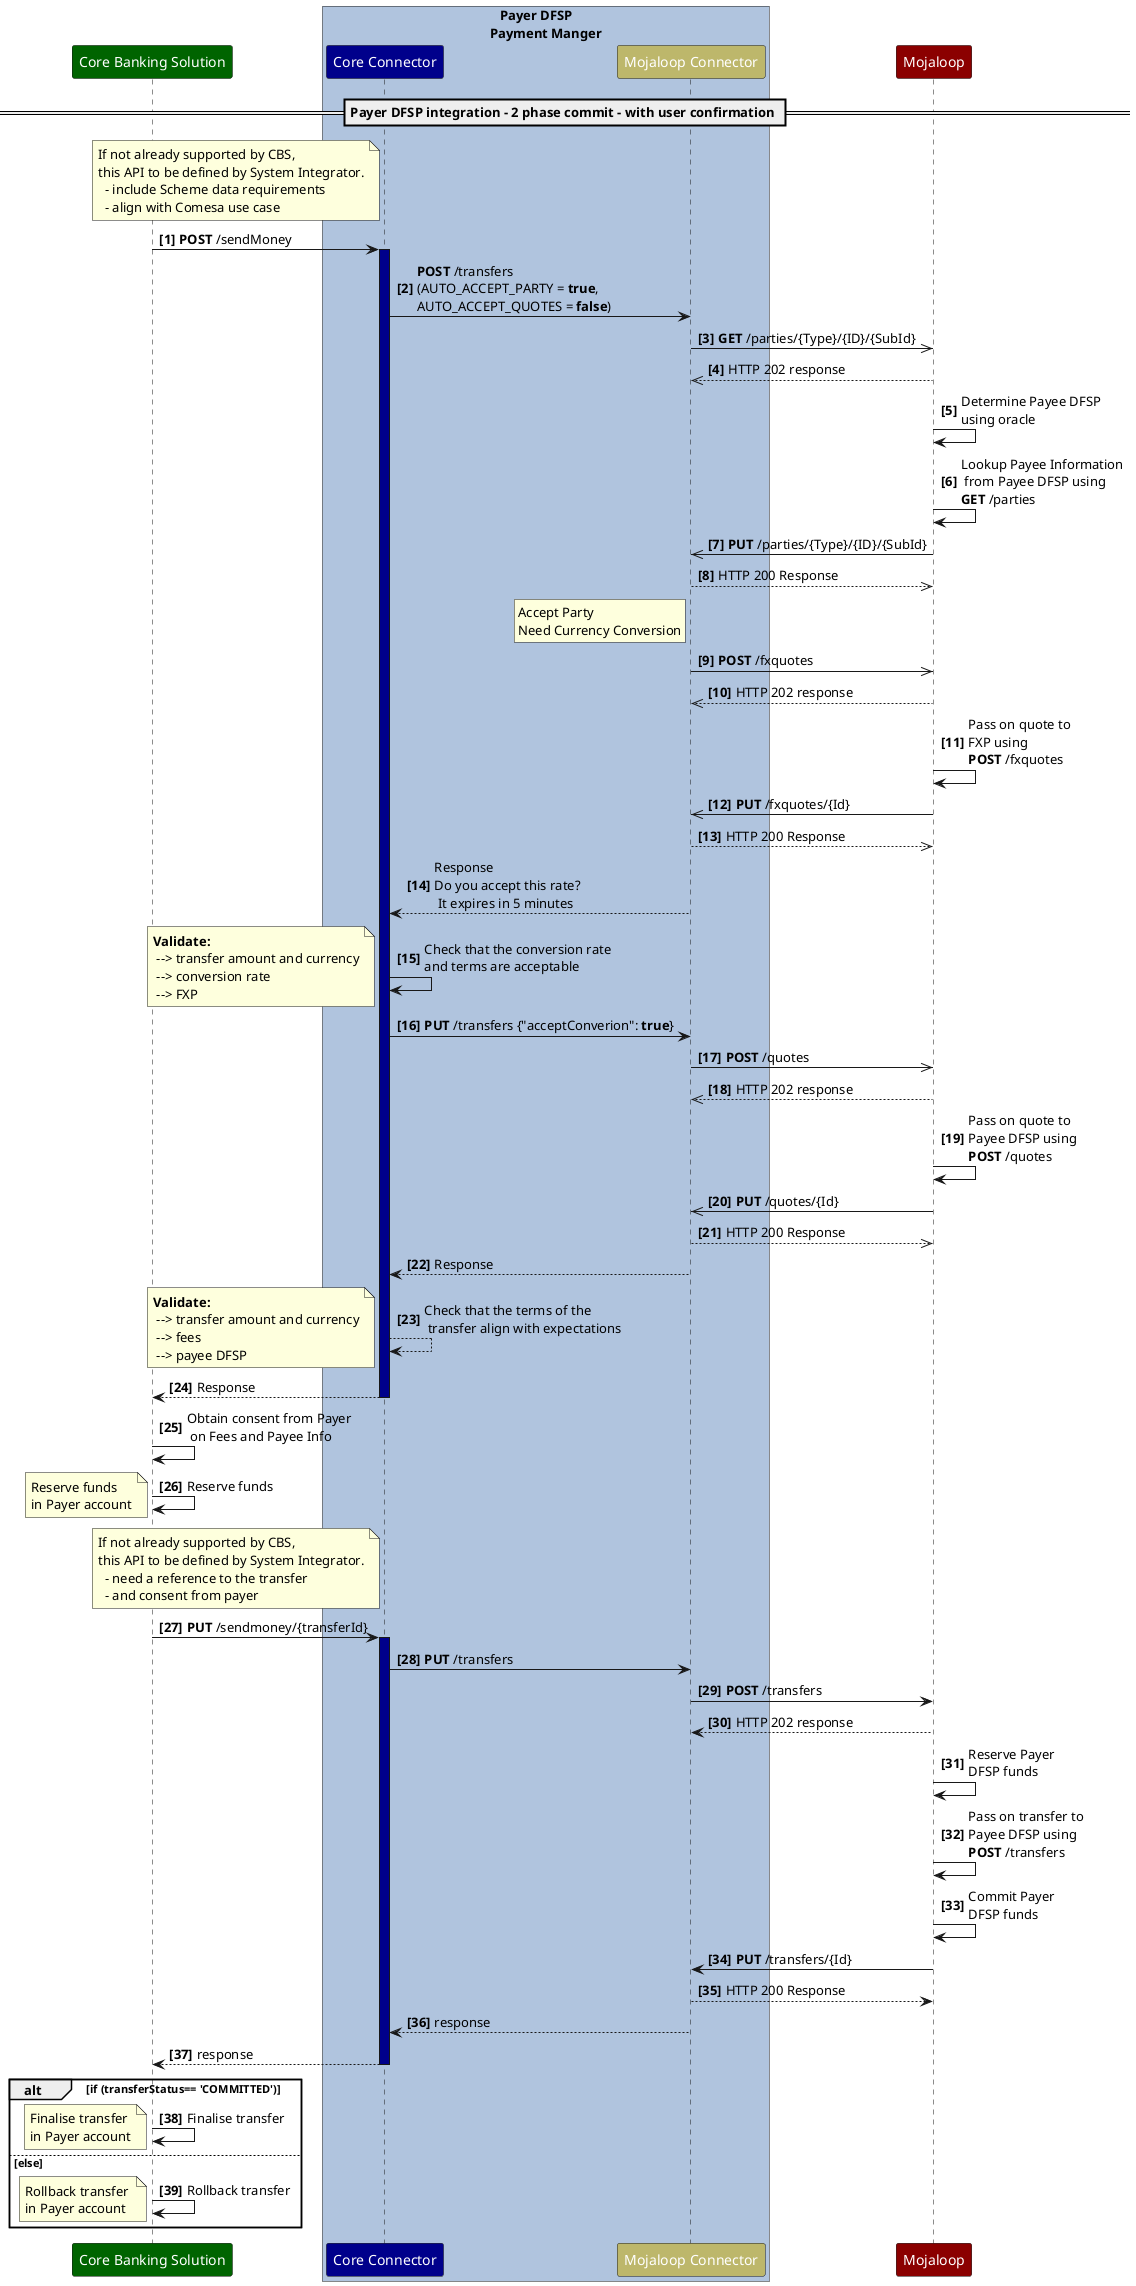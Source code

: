 @startuml PayerDFSPDoubleIntegrationApiPattern
/'*****
--------------
******'/

skinparam participant { 
  FontColor white
}
  participant "Core Banking Solution" as CBS #DarkGreen
box "   Payer DFSP\nPayment Manger" #LightSteelBlue
  participant "Core Connector" as CC  #DarkBlue
  participant "Mojaloop Connector" as MC #DarkKhaki
end box
participant "Mojaloop" as Switch #DarkRed

autonumber 1 1 "<b>[0]"

== Payer DFSP integration - 2 phase commit - with user confirmation ==

note left CC
  If not already supported by CBS, 
  this API to be defined by System Integrator.
    - include Scheme data requirements
    - align with Comesa use case    
end note
CBS->CC: **POST** /sendMoney 
activate CC #DarkBlue
CC->MC: **POST** /transfers \n(AUTO_ACCEPT_PARTY = **true**, \nAUTO_ACCEPT_QUOTES = **false**)
MC->>Switch: **GET** /parties/{Type}/{ID}/{SubId}
Switch-->>MC: HTTP 202 response
Switch->Switch: Determine Payee DFSP \nusing oracle
Switch->Switch: Lookup Payee Information\n from Payee DFSP using \n**GET** /parties
Switch->>MC: **PUT** /parties/{Type}/{ID}/{SubId}
MC-->>Switch: HTTP 200 Response
rnote left MC
  Accept Party
  Need Currency Conversion
endrnote
MC->>Switch: **POST** /fxquotes
Switch-->>MC: HTTP 202 response
Switch->Switch: Pass on quote to \nFXP using \n**POST** /fxquotes
Switch->>MC: **PUT** /fxquotes/{Id}
MC-->>Switch: HTTP 200 Response
MC-->CC: Response \nDo you accept this rate? \n It expires in 5 minutes
CC->CC: Check that the conversion rate \nand terms are acceptable
note left
  **Validate:**
   --> transfer amount and currency
   --> conversion rate
   --> FXP
end note  
CC->MC: **PUT** /transfers {"acceptConverion": **true**}
MC->>Switch: **POST** /quotes
Switch-->>MC: HTTP 202 response
Switch->Switch: Pass on quote to \nPayee DFSP using \n**POST** /quotes
Switch->>MC: **PUT** /quotes/{Id}
MC-->>Switch: HTTP 200 Response
MC-->CC: Response
CC-->CC: Check that the terms of the \n transfer align with expectations
note left
**Validate:**
 --> transfer amount and currency
 --> fees 
 --> payee DFSP
end note
CC-->CBS: Response
deactivate CC
CBS->CBS: Obtain consent from Payer\n on Fees and Payee Info
CBS->CBS: Reserve funds
note left
  Reserve funds 
  in Payer account
end note
note left CC
  If not already supported by CBS, 
  this API to be defined by System Integrator.
    - need a reference to the transfer 
    - and consent from payer
end note
CBS->CC: **PUT** /sendmoney/{transferId}
activate CC #DarkBlue
CC->MC: **PUT** /transfers

MC->Switch: **POST** /transfers
Switch-->MC: HTTP 202 response
Switch->Switch: Reserve Payer \nDFSP funds
Switch->Switch: Pass on transfer to \nPayee DFSP using \n**POST** /transfers
Switch->Switch: Commit Payer \nDFSP funds
Switch->MC: **PUT** /transfers/{Id}
MC-->Switch: HTTP 200 Response
MC-->CC: response
CC-->CBS: response
deactivate CC
alt if (transferStatus== 'COMMITTED')
CBS->CBS: Finalise transfer
note left
  Finalise transfer 
  in Payer account
end note
else else
CBS->CBS: Rollback transfer
note left
  Rollback transfer 
  in Payer account
end note
end 
@enduml